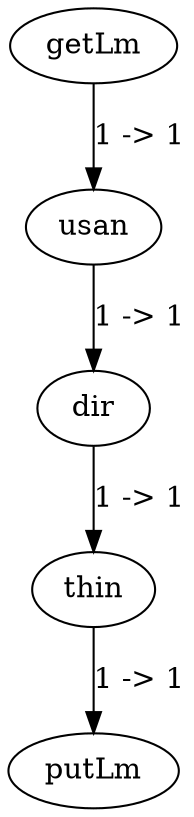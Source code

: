 digraph {
  getLm -> usan[label="1 -> 1"];
  usan -> dir[label="1 -> 1"];
  dir -> thin[label="1 -> 1"];
  thin -> putLm[label="1 -> 1"];
}
